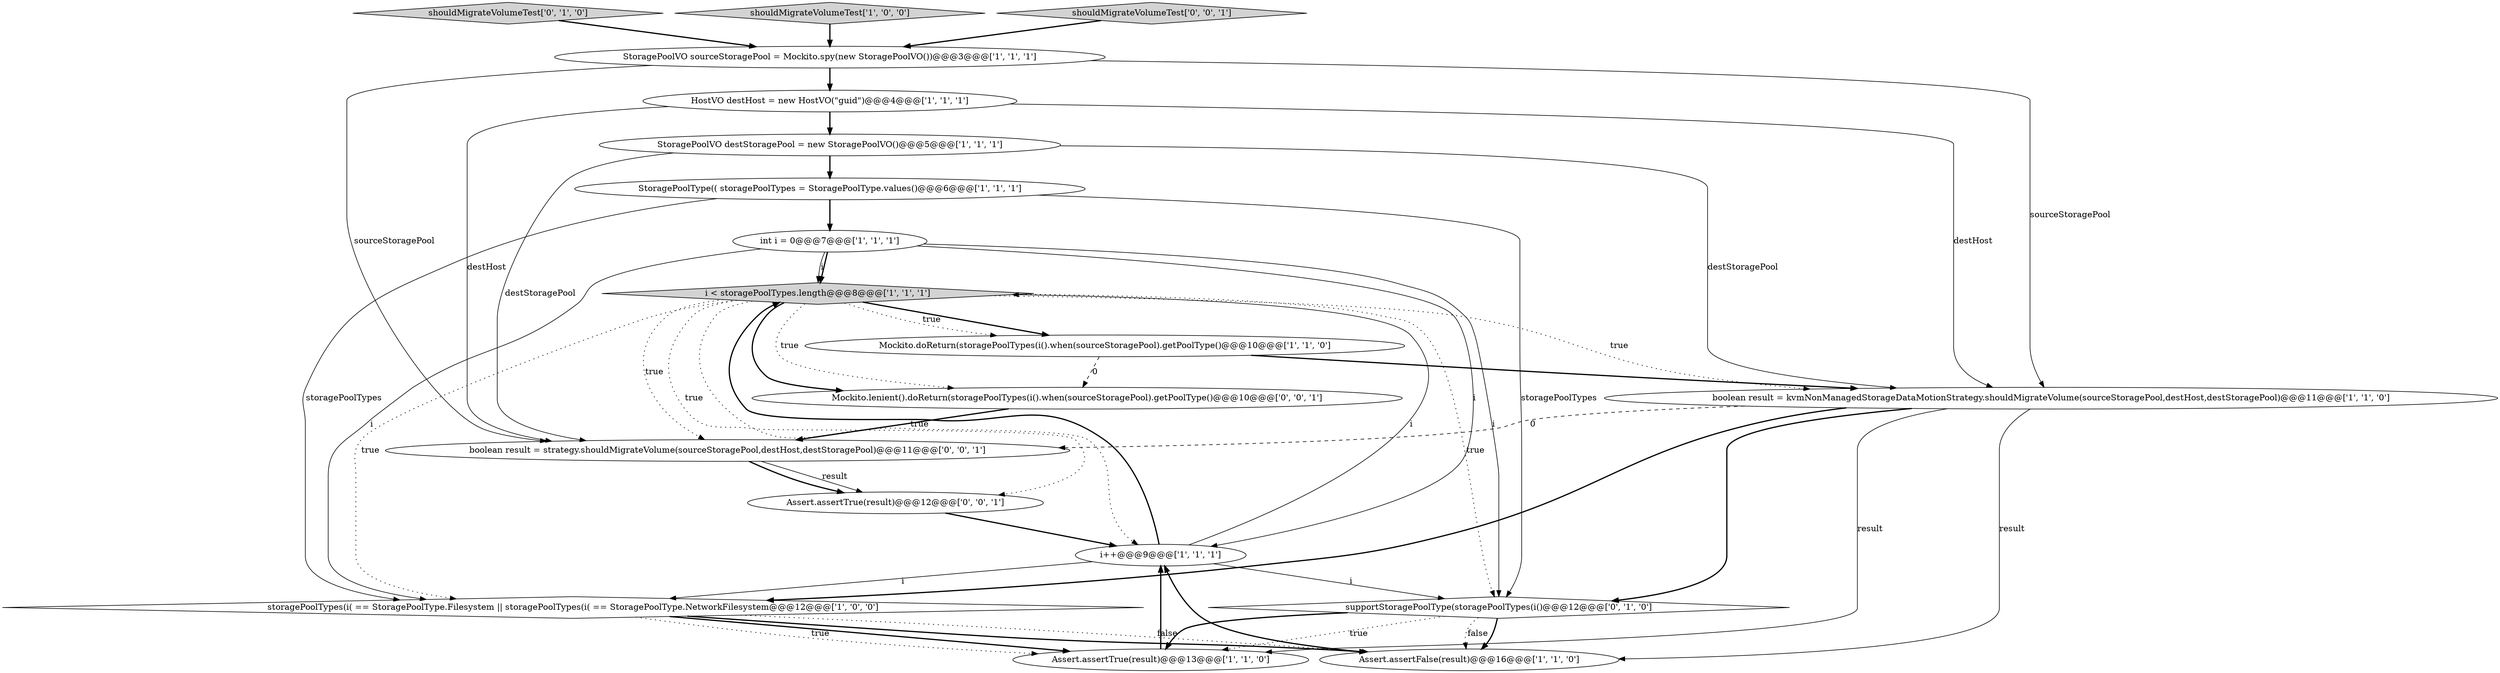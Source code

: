 digraph {
8 [style = filled, label = "HostVO destHost = new HostVO(\"guid\")@@@4@@@['1', '1', '1']", fillcolor = white, shape = ellipse image = "AAA0AAABBB1BBB"];
12 [style = filled, label = "Mockito.doReturn(storagePoolTypes(i().when(sourceStoragePool).getPoolType()@@@10@@@['1', '1', '0']", fillcolor = white, shape = ellipse image = "AAA0AAABBB1BBB"];
10 [style = filled, label = "StoragePoolVO destStoragePool = new StoragePoolVO()@@@5@@@['1', '1', '1']", fillcolor = white, shape = ellipse image = "AAA0AAABBB1BBB"];
17 [style = filled, label = "Assert.assertTrue(result)@@@12@@@['0', '0', '1']", fillcolor = white, shape = ellipse image = "AAA0AAABBB3BBB"];
1 [style = filled, label = "StoragePoolType(( storagePoolTypes = StoragePoolType.values()@@@6@@@['1', '1', '1']", fillcolor = white, shape = ellipse image = "AAA0AAABBB1BBB"];
16 [style = filled, label = "Mockito.lenient().doReturn(storagePoolTypes(i().when(sourceStoragePool).getPoolType()@@@10@@@['0', '0', '1']", fillcolor = white, shape = ellipse image = "AAA0AAABBB3BBB"];
6 [style = filled, label = "int i = 0@@@7@@@['1', '1', '1']", fillcolor = white, shape = ellipse image = "AAA0AAABBB1BBB"];
11 [style = filled, label = "i < storagePoolTypes.length@@@8@@@['1', '1', '1']", fillcolor = lightgray, shape = diamond image = "AAA0AAABBB1BBB"];
5 [style = filled, label = "Assert.assertTrue(result)@@@13@@@['1', '1', '0']", fillcolor = white, shape = ellipse image = "AAA0AAABBB1BBB"];
13 [style = filled, label = "shouldMigrateVolumeTest['0', '1', '0']", fillcolor = lightgray, shape = diamond image = "AAA0AAABBB2BBB"];
9 [style = filled, label = "StoragePoolVO sourceStoragePool = Mockito.spy(new StoragePoolVO())@@@3@@@['1', '1', '1']", fillcolor = white, shape = ellipse image = "AAA0AAABBB1BBB"];
15 [style = filled, label = "boolean result = strategy.shouldMigrateVolume(sourceStoragePool,destHost,destStoragePool)@@@11@@@['0', '0', '1']", fillcolor = white, shape = ellipse image = "AAA0AAABBB3BBB"];
3 [style = filled, label = "storagePoolTypes(i( == StoragePoolType.Filesystem || storagePoolTypes(i( == StoragePoolType.NetworkFilesystem@@@12@@@['1', '0', '0']", fillcolor = white, shape = diamond image = "AAA0AAABBB1BBB"];
14 [style = filled, label = "supportStoragePoolType(storagePoolTypes(i()@@@12@@@['0', '1', '0']", fillcolor = white, shape = diamond image = "AAA0AAABBB2BBB"];
7 [style = filled, label = "shouldMigrateVolumeTest['1', '0', '0']", fillcolor = lightgray, shape = diamond image = "AAA0AAABBB1BBB"];
2 [style = filled, label = "i++@@@9@@@['1', '1', '1']", fillcolor = white, shape = ellipse image = "AAA0AAABBB1BBB"];
4 [style = filled, label = "boolean result = kvmNonManagedStorageDataMotionStrategy.shouldMigrateVolume(sourceStoragePool,destHost,destStoragePool)@@@11@@@['1', '1', '0']", fillcolor = white, shape = ellipse image = "AAA0AAABBB1BBB"];
18 [style = filled, label = "shouldMigrateVolumeTest['0', '0', '1']", fillcolor = lightgray, shape = diamond image = "AAA0AAABBB3BBB"];
0 [style = filled, label = "Assert.assertFalse(result)@@@16@@@['1', '1', '0']", fillcolor = white, shape = ellipse image = "AAA0AAABBB1BBB"];
5->2 [style = bold, label=""];
14->5 [style = bold, label=""];
8->4 [style = solid, label="destHost"];
12->16 [style = dashed, label="0"];
11->3 [style = dotted, label="true"];
10->15 [style = solid, label="destStoragePool"];
11->2 [style = dotted, label="true"];
11->12 [style = bold, label=""];
4->5 [style = solid, label="result"];
14->5 [style = dotted, label="true"];
11->12 [style = dotted, label="true"];
6->2 [style = solid, label="i"];
2->11 [style = bold, label=""];
7->9 [style = bold, label=""];
3->0 [style = dotted, label="false"];
2->11 [style = solid, label="i"];
6->11 [style = bold, label=""];
12->4 [style = bold, label=""];
8->15 [style = solid, label="destHost"];
16->15 [style = bold, label=""];
4->15 [style = dashed, label="0"];
14->0 [style = bold, label=""];
11->16 [style = bold, label=""];
2->14 [style = solid, label="i"];
9->4 [style = solid, label="sourceStoragePool"];
1->6 [style = bold, label=""];
11->17 [style = dotted, label="true"];
3->5 [style = bold, label=""];
11->16 [style = dotted, label="true"];
6->3 [style = solid, label="i"];
1->14 [style = solid, label="storagePoolTypes"];
10->1 [style = bold, label=""];
18->9 [style = bold, label=""];
14->0 [style = dotted, label="false"];
11->14 [style = dotted, label="true"];
6->14 [style = solid, label="i"];
3->0 [style = bold, label=""];
2->3 [style = solid, label="i"];
15->17 [style = solid, label="result"];
11->15 [style = dotted, label="true"];
4->14 [style = bold, label=""];
1->3 [style = solid, label="storagePoolTypes"];
11->4 [style = dotted, label="true"];
13->9 [style = bold, label=""];
9->8 [style = bold, label=""];
0->2 [style = bold, label=""];
9->15 [style = solid, label="sourceStoragePool"];
3->5 [style = dotted, label="true"];
4->3 [style = bold, label=""];
4->0 [style = solid, label="result"];
8->10 [style = bold, label=""];
10->4 [style = solid, label="destStoragePool"];
6->11 [style = solid, label="i"];
17->2 [style = bold, label=""];
15->17 [style = bold, label=""];
}

